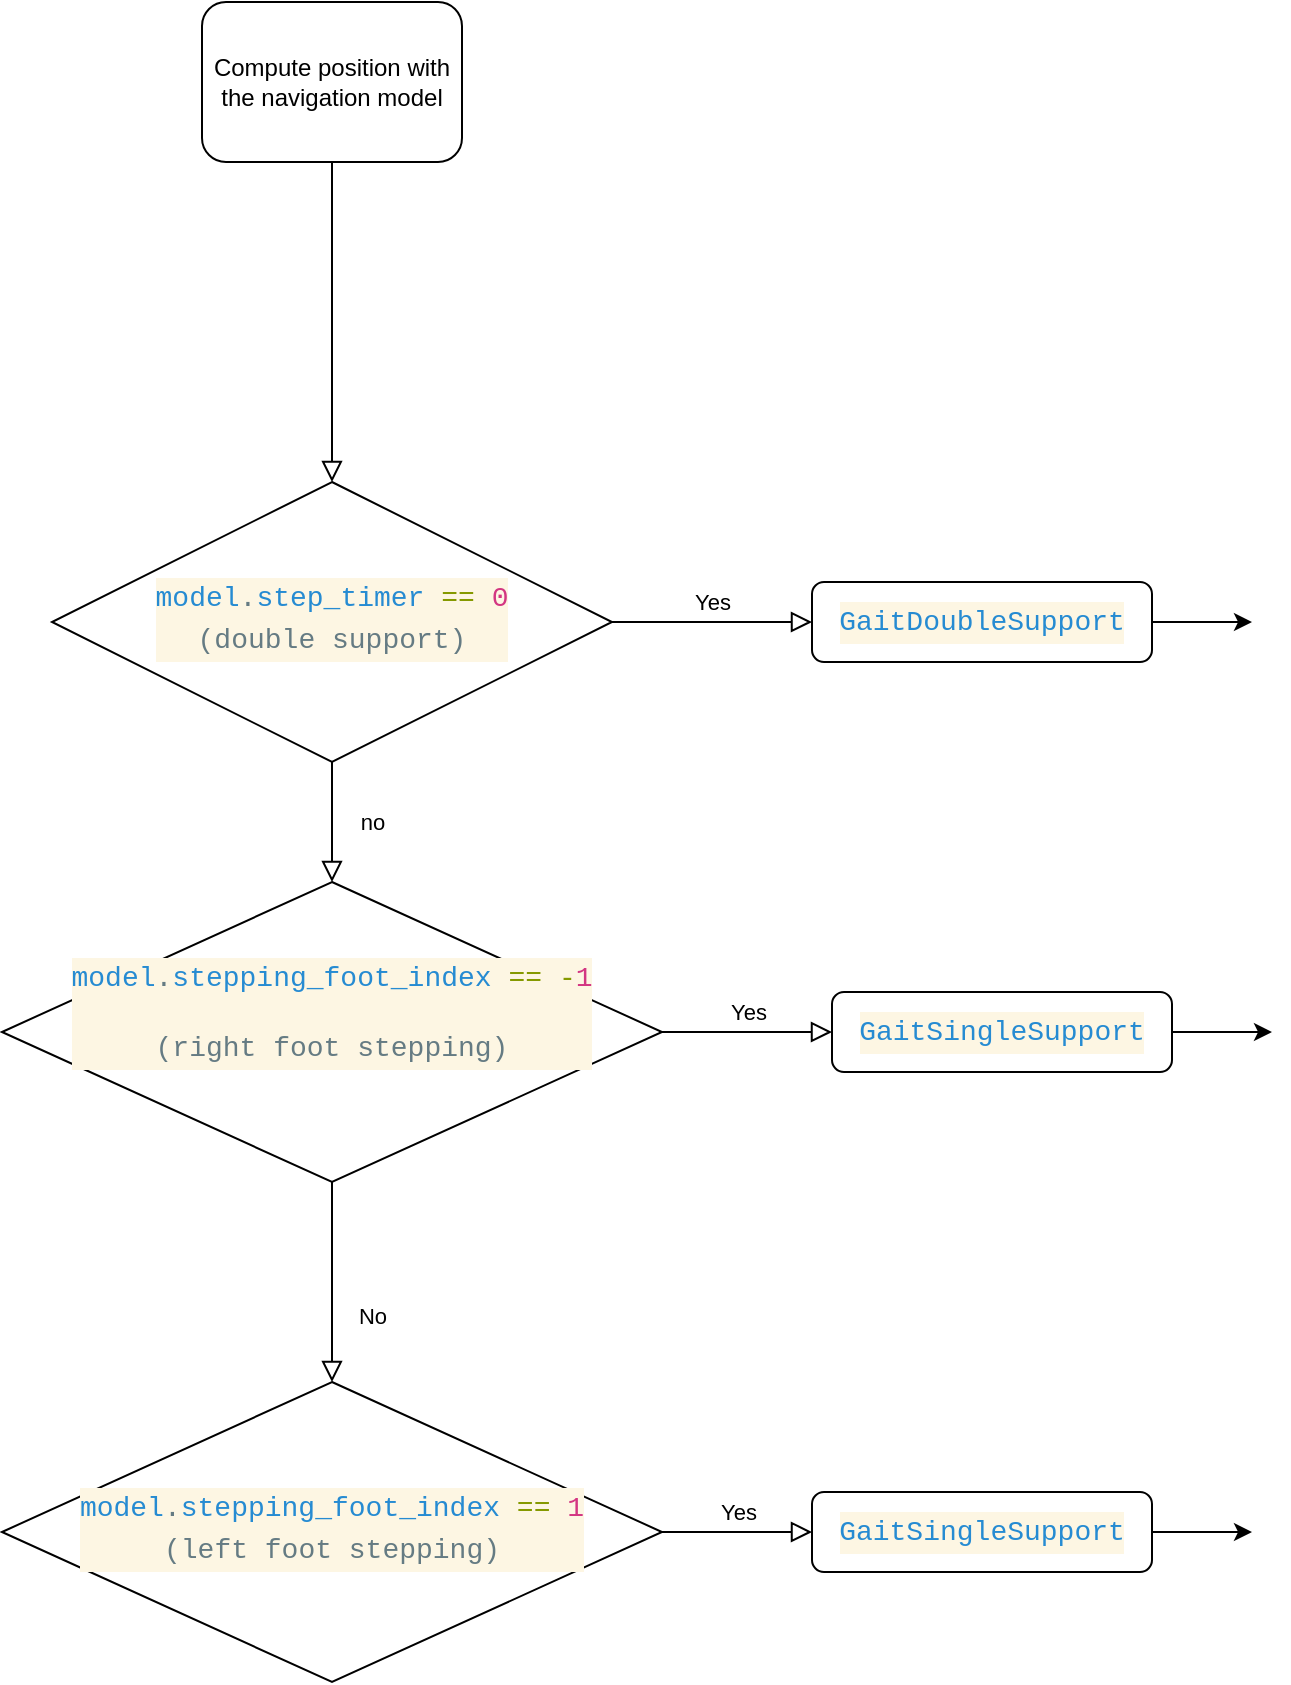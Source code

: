 <mxfile version="27.0.5">
  <diagram id="C5RBs43oDa-KdzZeNtuy" name="Page-1">
    <mxGraphModel dx="1192" dy="1857" grid="1" gridSize="10" guides="1" tooltips="1" connect="1" arrows="1" fold="1" page="1" pageScale="1" pageWidth="827" pageHeight="1169" math="0" shadow="0">
      <root>
        <mxCell id="WIyWlLk6GJQsqaUBKTNV-0" />
        <mxCell id="WIyWlLk6GJQsqaUBKTNV-1" parent="WIyWlLk6GJQsqaUBKTNV-0" />
        <mxCell id="WIyWlLk6GJQsqaUBKTNV-2" value="" style="rounded=0;html=1;jettySize=auto;orthogonalLoop=1;fontSize=11;endArrow=block;endFill=0;endSize=8;strokeWidth=1;shadow=0;labelBackgroundColor=none;edgeStyle=orthogonalEdgeStyle;" parent="WIyWlLk6GJQsqaUBKTNV-1" source="WIyWlLk6GJQsqaUBKTNV-3" target="WIyWlLk6GJQsqaUBKTNV-6" edge="1">
          <mxGeometry relative="1" as="geometry" />
        </mxCell>
        <mxCell id="WIyWlLk6GJQsqaUBKTNV-3" value="&lt;div&gt;Compute position with the navigation model&lt;/div&gt;" style="rounded=1;whiteSpace=wrap;html=1;fontSize=12;glass=0;strokeWidth=1;shadow=0;" parent="WIyWlLk6GJQsqaUBKTNV-1" vertex="1">
          <mxGeometry x="225" y="-40" width="130" height="80" as="geometry" />
        </mxCell>
        <mxCell id="WIyWlLk6GJQsqaUBKTNV-4" value="no" style="rounded=0;html=1;jettySize=auto;orthogonalLoop=1;fontSize=11;endArrow=block;endFill=0;endSize=8;strokeWidth=1;shadow=0;labelBackgroundColor=none;edgeStyle=orthogonalEdgeStyle;" parent="WIyWlLk6GJQsqaUBKTNV-1" source="WIyWlLk6GJQsqaUBKTNV-6" target="WIyWlLk6GJQsqaUBKTNV-10" edge="1">
          <mxGeometry y="20" relative="1" as="geometry">
            <mxPoint as="offset" />
          </mxGeometry>
        </mxCell>
        <mxCell id="WIyWlLk6GJQsqaUBKTNV-6" value="&lt;div style=&quot;color: rgb(101, 123, 131); background-color: rgb(253, 246, 227); font-family: Menlo, Monaco, &amp;quot;Courier New&amp;quot;, monospace; font-weight: normal; font-size: 14px; line-height: 21px; white-space: pre;&quot;&gt;&lt;div&gt;&lt;span style=&quot;color: rgb(38, 139, 210);&quot;&gt;model&lt;/span&gt;&lt;span style=&quot;color: rgb(101, 123, 131);&quot;&gt;.&lt;/span&gt;&lt;span style=&quot;color: rgb(38, 139, 210);&quot;&gt;step_timer&lt;/span&gt;&lt;span style=&quot;color: rgb(101, 123, 131);&quot;&gt; &lt;/span&gt;&lt;span style=&quot;color: rgb(133, 153, 0);&quot;&gt;==&lt;/span&gt;&lt;span style=&quot;color: rgb(101, 123, 131);&quot;&gt; &lt;/span&gt;&lt;span style=&quot;color: rgb(211, 54, 130);&quot;&gt;0&lt;/span&gt;&lt;/div&gt;&lt;div&gt;(double support)&lt;/div&gt;&lt;/div&gt;" style="rhombus;whiteSpace=wrap;html=1;shadow=0;fontFamily=Helvetica;fontSize=12;align=center;strokeWidth=1;spacing=6;spacingTop=-4;" parent="WIyWlLk6GJQsqaUBKTNV-1" vertex="1">
          <mxGeometry x="150" y="200" width="280" height="140" as="geometry" />
        </mxCell>
        <mxCell id="WIyWlLk6GJQsqaUBKTNV-8" value="No" style="rounded=0;html=1;jettySize=auto;orthogonalLoop=1;fontSize=11;endArrow=block;endFill=0;endSize=8;strokeWidth=1;shadow=0;labelBackgroundColor=none;edgeStyle=orthogonalEdgeStyle;entryX=0.5;entryY=0;entryDx=0;entryDy=0;" parent="WIyWlLk6GJQsqaUBKTNV-1" source="WIyWlLk6GJQsqaUBKTNV-10" target="FwC-rO2hknufRGH2ORat-2" edge="1">
          <mxGeometry x="0.333" y="20" relative="1" as="geometry">
            <mxPoint as="offset" />
            <mxPoint x="265" y="670" as="targetPoint" />
          </mxGeometry>
        </mxCell>
        <mxCell id="WIyWlLk6GJQsqaUBKTNV-9" value="Yes" style="edgeStyle=orthogonalEdgeStyle;rounded=0;html=1;jettySize=auto;orthogonalLoop=1;fontSize=11;endArrow=block;endFill=0;endSize=8;strokeWidth=1;shadow=0;labelBackgroundColor=none;" parent="WIyWlLk6GJQsqaUBKTNV-1" source="WIyWlLk6GJQsqaUBKTNV-10" target="WIyWlLk6GJQsqaUBKTNV-12" edge="1">
          <mxGeometry y="10" relative="1" as="geometry">
            <mxPoint as="offset" />
          </mxGeometry>
        </mxCell>
        <mxCell id="WIyWlLk6GJQsqaUBKTNV-10" value="&lt;div style=&quot;color: rgb(101, 123, 131); background-color: rgb(253, 246, 227); font-family: Menlo, Monaco, &amp;quot;Courier New&amp;quot;, monospace; font-weight: normal; font-size: 14px; line-height: 21px; white-space: pre;&quot;&gt;&lt;p&gt;&lt;span style=&quot;color: rgb(38, 139, 210);&quot;&gt;&lt;/span&gt;&lt;span style=&quot;color: rgb(38, 139, 210);&quot;&gt;model&lt;/span&gt;&lt;span style=&quot;color: rgb(101, 123, 131);&quot;&gt;.&lt;/span&gt;&lt;span style=&quot;color: rgb(38, 139, 210);&quot;&gt;stepping_foot_index&lt;/span&gt;&lt;span style=&quot;color: rgb(101, 123, 131);&quot;&gt; &lt;/span&gt;&lt;span style=&quot;color: rgb(133, 153, 0);&quot;&gt;==&lt;/span&gt;&lt;span style=&quot;color: rgb(101, 123, 131);&quot;&gt; &lt;/span&gt;&lt;span style=&quot;color: rgb(133, 153, 0);&quot;&gt;-&lt;/span&gt;&lt;span style=&quot;color: rgb(211, 54, 130);&quot;&gt;1&lt;/span&gt;&lt;/p&gt;&lt;p&gt;(right foot stepping)&lt;/p&gt;&lt;/div&gt;&lt;div&gt;&lt;br&gt;&lt;/div&gt;" style="rhombus;whiteSpace=wrap;html=1;shadow=0;fontFamily=Helvetica;fontSize=12;align=center;strokeWidth=1;spacing=6;spacingTop=-4;" parent="WIyWlLk6GJQsqaUBKTNV-1" vertex="1">
          <mxGeometry x="125" y="400" width="330" height="150" as="geometry" />
        </mxCell>
        <mxCell id="FwC-rO2hknufRGH2ORat-4" style="edgeStyle=orthogonalEdgeStyle;rounded=0;orthogonalLoop=1;jettySize=auto;html=1;" edge="1" parent="WIyWlLk6GJQsqaUBKTNV-1" source="WIyWlLk6GJQsqaUBKTNV-12">
          <mxGeometry relative="1" as="geometry">
            <mxPoint x="760" y="475" as="targetPoint" />
          </mxGeometry>
        </mxCell>
        <mxCell id="WIyWlLk6GJQsqaUBKTNV-12" value="&lt;div style=&quot;color: #657b83;background-color: #fdf6e3;font-family: Menlo, Monaco, &#39;Courier New&#39;, monospace;font-weight: normal;font-size: 14px;line-height: 21px;white-space: pre;&quot;&gt;&lt;div&gt;&lt;span style=&quot;color: #268bd2;&quot;&gt;GaitSingleSupport&lt;/span&gt;&lt;/div&gt;&lt;/div&gt;" style="rounded=1;whiteSpace=wrap;html=1;fontSize=12;glass=0;strokeWidth=1;shadow=0;" parent="WIyWlLk6GJQsqaUBKTNV-1" vertex="1">
          <mxGeometry x="540" y="455" width="170" height="40" as="geometry" />
        </mxCell>
        <mxCell id="FwC-rO2hknufRGH2ORat-2" value="&lt;div style=&quot;color: rgb(101, 123, 131); background-color: rgb(253, 246, 227); font-family: Menlo, Monaco, &amp;quot;Courier New&amp;quot;, monospace; font-weight: normal; font-size: 14px; line-height: 21px; white-space: pre;&quot;&gt;&lt;div&gt;&lt;span style=&quot;color: rgb(38, 139, 210);&quot;&gt;model&lt;/span&gt;&lt;span style=&quot;color: rgb(101, 123, 131);&quot;&gt;.&lt;/span&gt;&lt;span style=&quot;color: rgb(38, 139, 210);&quot;&gt;stepping_foot_index&lt;/span&gt;&lt;span style=&quot;color: rgb(101, 123, 131);&quot;&gt; &lt;/span&gt;&lt;span style=&quot;color: rgb(133, 153, 0);&quot;&gt;==&lt;/span&gt;&lt;span style=&quot;color: rgb(101, 123, 131);&quot;&gt; &lt;/span&gt;&lt;span style=&quot;color: rgb(211, 54, 130);&quot;&gt;1&lt;/span&gt;&lt;br&gt;&lt;/div&gt;&lt;div&gt;(left foot stepping)&lt;/div&gt;&lt;/div&gt;" style="rhombus;whiteSpace=wrap;html=1;shadow=0;fontFamily=Helvetica;fontSize=12;align=center;strokeWidth=1;spacing=6;spacingTop=-4;" vertex="1" parent="WIyWlLk6GJQsqaUBKTNV-1">
          <mxGeometry x="125" y="650" width="330" height="150" as="geometry" />
        </mxCell>
        <mxCell id="FwC-rO2hknufRGH2ORat-5" value="Yes" style="edgeStyle=orthogonalEdgeStyle;rounded=0;html=1;jettySize=auto;orthogonalLoop=1;fontSize=11;endArrow=block;endFill=0;endSize=8;strokeWidth=1;shadow=0;labelBackgroundColor=none;exitX=1;exitY=0.5;exitDx=0;exitDy=0;" edge="1" parent="WIyWlLk6GJQsqaUBKTNV-1" target="FwC-rO2hknufRGH2ORat-7" source="FwC-rO2hknufRGH2ORat-2">
          <mxGeometry y="10" relative="1" as="geometry">
            <mxPoint as="offset" />
            <mxPoint x="500" y="725" as="sourcePoint" />
          </mxGeometry>
        </mxCell>
        <mxCell id="FwC-rO2hknufRGH2ORat-6" style="edgeStyle=orthogonalEdgeStyle;rounded=0;orthogonalLoop=1;jettySize=auto;html=1;" edge="1" parent="WIyWlLk6GJQsqaUBKTNV-1" source="FwC-rO2hknufRGH2ORat-7">
          <mxGeometry relative="1" as="geometry">
            <mxPoint x="750" y="725" as="targetPoint" />
          </mxGeometry>
        </mxCell>
        <mxCell id="FwC-rO2hknufRGH2ORat-7" value="&lt;div style=&quot;color: #657b83;background-color: #fdf6e3;font-family: Menlo, Monaco, &#39;Courier New&#39;, monospace;font-weight: normal;font-size: 14px;line-height: 21px;white-space: pre;&quot;&gt;&lt;div&gt;&lt;span style=&quot;color: #268bd2;&quot;&gt;GaitSingleSupport&lt;/span&gt;&lt;/div&gt;&lt;/div&gt;" style="rounded=1;whiteSpace=wrap;html=1;fontSize=12;glass=0;strokeWidth=1;shadow=0;" vertex="1" parent="WIyWlLk6GJQsqaUBKTNV-1">
          <mxGeometry x="530" y="705" width="170" height="40" as="geometry" />
        </mxCell>
        <mxCell id="FwC-rO2hknufRGH2ORat-8" value="Yes" style="edgeStyle=orthogonalEdgeStyle;rounded=0;html=1;jettySize=auto;orthogonalLoop=1;fontSize=11;endArrow=block;endFill=0;endSize=8;strokeWidth=1;shadow=0;labelBackgroundColor=none;exitX=1;exitY=0.5;exitDx=0;exitDy=0;" edge="1" parent="WIyWlLk6GJQsqaUBKTNV-1" target="FwC-rO2hknufRGH2ORat-10" source="WIyWlLk6GJQsqaUBKTNV-6">
          <mxGeometry y="10" relative="1" as="geometry">
            <mxPoint as="offset" />
            <mxPoint x="520" y="270" as="sourcePoint" />
            <Array as="points">
              <mxPoint x="550" y="270" />
              <mxPoint x="550" y="270" />
            </Array>
          </mxGeometry>
        </mxCell>
        <mxCell id="FwC-rO2hknufRGH2ORat-9" style="edgeStyle=orthogonalEdgeStyle;rounded=0;orthogonalLoop=1;jettySize=auto;html=1;" edge="1" parent="WIyWlLk6GJQsqaUBKTNV-1" source="FwC-rO2hknufRGH2ORat-10">
          <mxGeometry relative="1" as="geometry">
            <mxPoint x="750" y="270" as="targetPoint" />
          </mxGeometry>
        </mxCell>
        <mxCell id="FwC-rO2hknufRGH2ORat-10" value="&lt;div style=&quot;color: rgb(101, 123, 131); background-color: rgb(253, 246, 227); font-family: Menlo, Monaco, &amp;quot;Courier New&amp;quot;, monospace; font-weight: normal; font-size: 14px; line-height: 21px; white-space: pre;&quot;&gt;&lt;div&gt;&lt;span style=&quot;color: rgb(38, 139, 210);&quot;&gt;GaitDoubleSupport&lt;/span&gt;&lt;/div&gt;&lt;/div&gt;" style="rounded=1;whiteSpace=wrap;html=1;fontSize=12;glass=0;strokeWidth=1;shadow=0;" vertex="1" parent="WIyWlLk6GJQsqaUBKTNV-1">
          <mxGeometry x="530" y="250" width="170" height="40" as="geometry" />
        </mxCell>
      </root>
    </mxGraphModel>
  </diagram>
</mxfile>

